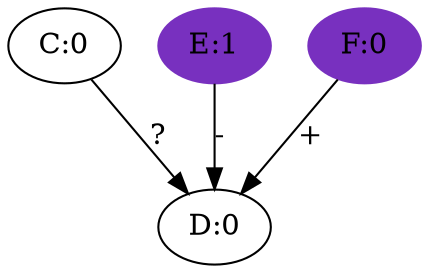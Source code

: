 digraph G {
C[label="C:0"];
D[label="D:0"];
E[label="E:1",style=filled, color="0.75 0.75 0.75"];
F[label="F:0",style=filled, color="0.75 0.75 0.75"];
C->D[label="?"];
E->D[label="-"];
F->D[label="+"];
}
